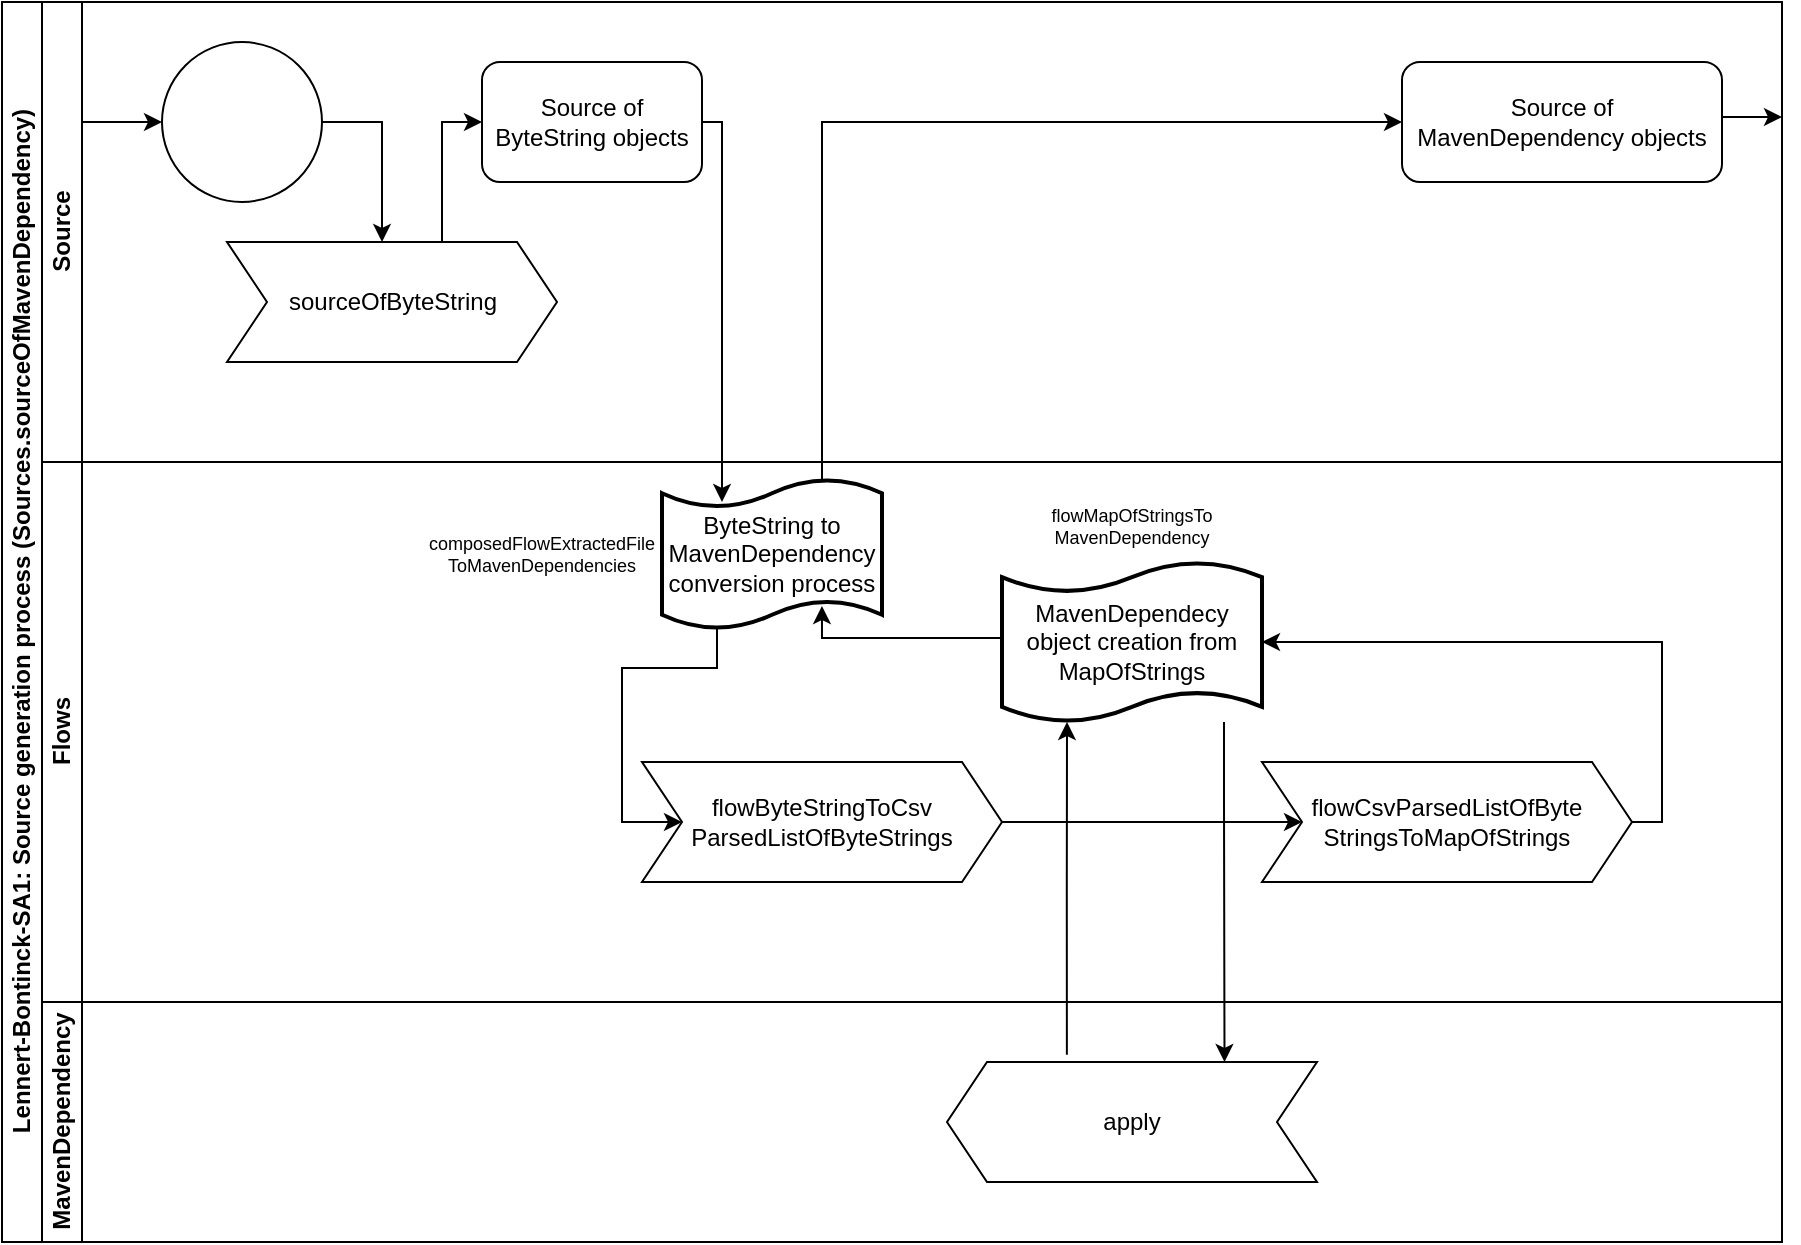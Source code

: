 <mxfile version="14.9.0" type="device"><diagram id="prtHgNgQTEPvFCAcTncT" name="Page-1"><mxGraphModel dx="2013" dy="764" grid="1" gridSize="10" guides="1" tooltips="1" connect="1" arrows="1" fold="1" page="1" pageScale="1" pageWidth="827" pageHeight="1169" math="0" shadow="0"><root><mxCell id="0"/><mxCell id="1" parent="0"/><mxCell id="dNxyNK7c78bLwvsdeMH5-19" value="Lennert-Bontinck-SA1: Source generation process (Sources.sourceOfMavenDependency)" style="swimlane;html=1;childLayout=stackLayout;resizeParent=1;resizeParentMax=0;horizontal=0;startSize=20;horizontalStack=0;" parent="1" vertex="1"><mxGeometry x="-40" y="20" width="890" height="620" as="geometry"/></mxCell><mxCell id="Zhhc4z1sWWQGj1rtmgQF-6" style="edgeStyle=orthogonalEdgeStyle;rounded=0;orthogonalLoop=1;jettySize=auto;html=1;" edge="1" parent="dNxyNK7c78bLwvsdeMH5-19" source="BxgRm24vmg1t6GPnP6DU-6"><mxGeometry relative="1" as="geometry"><mxPoint x="360" y="250" as="targetPoint"/><Array as="points"><mxPoint x="360" y="60"/></Array></mxGeometry></mxCell><mxCell id="Zhhc4z1sWWQGj1rtmgQF-7" style="edgeStyle=orthogonalEdgeStyle;rounded=0;orthogonalLoop=1;jettySize=auto;html=1;entryX=0;entryY=0.5;entryDx=0;entryDy=0;" edge="1" parent="dNxyNK7c78bLwvsdeMH5-19" source="BxgRm24vmg1t6GPnP6DU-26" target="BxgRm24vmg1t6GPnP6DU-11"><mxGeometry relative="1" as="geometry"><Array as="points"><mxPoint x="410" y="60"/></Array></mxGeometry></mxCell><mxCell id="dNxyNK7c78bLwvsdeMH5-20" value="Source" style="swimlane;html=1;startSize=20;horizontal=0;" parent="dNxyNK7c78bLwvsdeMH5-19" vertex="1"><mxGeometry x="20" width="870" height="230" as="geometry"/></mxCell><mxCell id="BxgRm24vmg1t6GPnP6DU-6" value="Source of ByteString objects" style="rounded=1;whiteSpace=wrap;html=1;" parent="dNxyNK7c78bLwvsdeMH5-20" vertex="1"><mxGeometry x="220" y="30" width="110" height="60" as="geometry"/></mxCell><mxCell id="Zhhc4z1sWWQGj1rtmgQF-57" style="edgeStyle=orthogonalEdgeStyle;rounded=0;orthogonalLoop=1;jettySize=auto;html=1;entryX=1;entryY=0.25;entryDx=0;entryDy=0;" edge="1" parent="dNxyNK7c78bLwvsdeMH5-20" source="BxgRm24vmg1t6GPnP6DU-11" target="dNxyNK7c78bLwvsdeMH5-20"><mxGeometry relative="1" as="geometry"><Array as="points"><mxPoint x="860" y="58"/></Array></mxGeometry></mxCell><mxCell id="BxgRm24vmg1t6GPnP6DU-11" value="Source of MavenDependency objects" style="rounded=1;whiteSpace=wrap;html=1;" parent="dNxyNK7c78bLwvsdeMH5-20" vertex="1"><mxGeometry x="680" y="30" width="160" height="60" as="geometry"/></mxCell><mxCell id="BxgRm24vmg1t6GPnP6DU-17" value="" style="ellipse;whiteSpace=wrap;html=1;aspect=fixed;fontSize=9;" parent="dNxyNK7c78bLwvsdeMH5-20" vertex="1"><mxGeometry x="60" y="20" width="80" height="80" as="geometry"/></mxCell><mxCell id="BxgRm24vmg1t6GPnP6DU-18" value="" style="endArrow=classic;html=1;fontSize=9;entryX=0;entryY=0.5;entryDx=0;entryDy=0;" parent="dNxyNK7c78bLwvsdeMH5-20" target="BxgRm24vmg1t6GPnP6DU-17" edge="1"><mxGeometry width="50" height="50" relative="1" as="geometry"><mxPoint x="20" y="60" as="sourcePoint"/><mxPoint x="320" y="200" as="targetPoint"/></mxGeometry></mxCell><mxCell id="BxgRm24vmg1t6GPnP6DU-24" value="&lt;br&gt;" style="text;html=1;strokeColor=none;fillColor=none;align=center;verticalAlign=middle;whiteSpace=wrap;rounded=0;fontSize=9;" parent="dNxyNK7c78bLwvsdeMH5-20" vertex="1"><mxGeometry x="155" y="190" width="40" height="20" as="geometry"/></mxCell><mxCell id="Zhhc4z1sWWQGj1rtmgQF-67" style="edgeStyle=orthogonalEdgeStyle;rounded=0;orthogonalLoop=1;jettySize=auto;html=1;entryX=0;entryY=0.5;entryDx=0;entryDy=0;" edge="1" parent="dNxyNK7c78bLwvsdeMH5-20" source="Zhhc4z1sWWQGj1rtmgQF-1" target="BxgRm24vmg1t6GPnP6DU-6"><mxGeometry relative="1" as="geometry"><Array as="points"><mxPoint x="200" y="60"/></Array></mxGeometry></mxCell><mxCell id="Zhhc4z1sWWQGj1rtmgQF-1" value="sourceOfByteString" style="shape=step;perimeter=stepPerimeter;whiteSpace=wrap;html=1;fixedSize=1;" vertex="1" parent="dNxyNK7c78bLwvsdeMH5-20"><mxGeometry x="92.5" y="120" width="165" height="60" as="geometry"/></mxCell><mxCell id="Zhhc4z1sWWQGj1rtmgQF-66" value="" style="endArrow=classic;html=1;exitX=1;exitY=0.5;exitDx=0;exitDy=0;rounded=0;" edge="1" parent="dNxyNK7c78bLwvsdeMH5-20" source="BxgRm24vmg1t6GPnP6DU-17"><mxGeometry width="50" height="50" relative="1" as="geometry"><mxPoint x="420" y="310" as="sourcePoint"/><mxPoint x="170" y="120" as="targetPoint"/><Array as="points"><mxPoint x="170" y="60"/></Array></mxGeometry></mxCell><mxCell id="dNxyNK7c78bLwvsdeMH5-22" value="Flows" style="swimlane;html=1;startSize=20;horizontal=0;" parent="dNxyNK7c78bLwvsdeMH5-19" vertex="1"><mxGeometry x="20" y="230" width="870" height="270" as="geometry"/></mxCell><mxCell id="Zhhc4z1sWWQGj1rtmgQF-10" style="edgeStyle=orthogonalEdgeStyle;rounded=0;orthogonalLoop=1;jettySize=auto;html=1;exitX=0.25;exitY=1;exitDx=0;exitDy=0;exitPerimeter=0;entryX=0;entryY=0.5;entryDx=0;entryDy=0;" edge="1" parent="dNxyNK7c78bLwvsdeMH5-22" source="BxgRm24vmg1t6GPnP6DU-26" target="Zhhc4z1sWWQGj1rtmgQF-9"><mxGeometry relative="1" as="geometry"><Array as="points"><mxPoint x="338" y="103"/><mxPoint x="290" y="103"/><mxPoint x="290" y="180"/></Array></mxGeometry></mxCell><mxCell id="BxgRm24vmg1t6GPnP6DU-26" value="ByteString to MavenDependency conversion process" style="shape=tape;whiteSpace=wrap;html=1;strokeWidth=2;size=0.19" parent="dNxyNK7c78bLwvsdeMH5-22" vertex="1"><mxGeometry x="310" y="8.5" width="110" height="75" as="geometry"/></mxCell><mxCell id="BxgRm24vmg1t6GPnP6DU-27" value="composedFlowExtractedFile&lt;br&gt;ToMavenDependencies" style="text;html=1;strokeColor=none;fillColor=none;align=center;verticalAlign=middle;whiteSpace=wrap;rounded=0;fontSize=9;" parent="dNxyNK7c78bLwvsdeMH5-22" vertex="1"><mxGeometry x="230" y="36" width="40" height="20" as="geometry"/></mxCell><mxCell id="Zhhc4z1sWWQGj1rtmgQF-12" style="edgeStyle=orthogonalEdgeStyle;rounded=0;orthogonalLoop=1;jettySize=auto;html=1;entryX=0;entryY=0.5;entryDx=0;entryDy=0;" edge="1" parent="dNxyNK7c78bLwvsdeMH5-22" source="Zhhc4z1sWWQGj1rtmgQF-9" target="Zhhc4z1sWWQGj1rtmgQF-11"><mxGeometry relative="1" as="geometry"/></mxCell><mxCell id="Zhhc4z1sWWQGj1rtmgQF-9" value="flowByteStringToCsv&lt;br&gt;ParsedListOfByteStrings" style="shape=step;perimeter=stepPerimeter;whiteSpace=wrap;html=1;fixedSize=1;" vertex="1" parent="dNxyNK7c78bLwvsdeMH5-22"><mxGeometry x="300" y="150" width="180" height="60" as="geometry"/></mxCell><mxCell id="Zhhc4z1sWWQGj1rtmgQF-55" style="edgeStyle=orthogonalEdgeStyle;rounded=0;orthogonalLoop=1;jettySize=auto;html=1;entryX=1;entryY=0.5;entryDx=0;entryDy=0;entryPerimeter=0;" edge="1" parent="dNxyNK7c78bLwvsdeMH5-22" source="Zhhc4z1sWWQGj1rtmgQF-11" target="Zhhc4z1sWWQGj1rtmgQF-51"><mxGeometry relative="1" as="geometry"><Array as="points"><mxPoint x="810" y="180"/><mxPoint x="810" y="90"/></Array></mxGeometry></mxCell><mxCell id="Zhhc4z1sWWQGj1rtmgQF-11" value="flowCsvParsedListOfByte&lt;br&gt;StringsToMapOfStrings" style="shape=step;perimeter=stepPerimeter;whiteSpace=wrap;html=1;fixedSize=1;" vertex="1" parent="dNxyNK7c78bLwvsdeMH5-22"><mxGeometry x="610" y="150" width="185" height="60" as="geometry"/></mxCell><mxCell id="Zhhc4z1sWWQGj1rtmgQF-53" style="edgeStyle=orthogonalEdgeStyle;rounded=0;orthogonalLoop=1;jettySize=auto;html=1;entryX=0.727;entryY=0.847;entryDx=0;entryDy=0;entryPerimeter=0;" edge="1" parent="dNxyNK7c78bLwvsdeMH5-22" source="Zhhc4z1sWWQGj1rtmgQF-51" target="BxgRm24vmg1t6GPnP6DU-26"><mxGeometry relative="1" as="geometry"><Array as="points"><mxPoint x="390" y="88"/></Array></mxGeometry></mxCell><mxCell id="Zhhc4z1sWWQGj1rtmgQF-51" value="MavenDependecy object creation from MapOfStrings" style="shape=tape;whiteSpace=wrap;html=1;strokeWidth=2;size=0.19" vertex="1" parent="dNxyNK7c78bLwvsdeMH5-22"><mxGeometry x="480" y="50" width="130" height="80" as="geometry"/></mxCell><mxCell id="Zhhc4z1sWWQGj1rtmgQF-54" value="flowMapOfStringsTo&lt;br&gt;MavenDependency" style="text;html=1;strokeColor=none;fillColor=none;align=center;verticalAlign=middle;whiteSpace=wrap;rounded=0;fontSize=9;" vertex="1" parent="dNxyNK7c78bLwvsdeMH5-22"><mxGeometry x="490" y="-10" width="110" height="84" as="geometry"/></mxCell><mxCell id="Zhhc4z1sWWQGj1rtmgQF-40" value="MavenDependency" style="swimlane;html=1;startSize=20;horizontal=0;" vertex="1" parent="dNxyNK7c78bLwvsdeMH5-19"><mxGeometry x="20" y="500" width="870" height="120" as="geometry"/></mxCell><mxCell id="Zhhc4z1sWWQGj1rtmgQF-58" value="" style="shape=step;perimeter=stepPerimeter;whiteSpace=wrap;html=1;fixedSize=1;rotation=-180;" vertex="1" parent="Zhhc4z1sWWQGj1rtmgQF-40"><mxGeometry x="452.5" y="30" width="185" height="60" as="geometry"/></mxCell><mxCell id="Zhhc4z1sWWQGj1rtmgQF-63" value="apply" style="text;html=1;strokeColor=none;fillColor=none;align=center;verticalAlign=middle;whiteSpace=wrap;rounded=0;" vertex="1" parent="Zhhc4z1sWWQGj1rtmgQF-40"><mxGeometry x="525" y="50" width="40" height="20" as="geometry"/></mxCell><mxCell id="Zhhc4z1sWWQGj1rtmgQF-60" style="edgeStyle=orthogonalEdgeStyle;rounded=0;orthogonalLoop=1;jettySize=auto;html=1;entryX=0.25;entryY=1;entryDx=0;entryDy=0;entryPerimeter=0;exitX=0.676;exitY=1.061;exitDx=0;exitDy=0;exitPerimeter=0;" edge="1" parent="dNxyNK7c78bLwvsdeMH5-19" source="Zhhc4z1sWWQGj1rtmgQF-58" target="Zhhc4z1sWWQGj1rtmgQF-51"><mxGeometry relative="1" as="geometry"><Array as="points"/></mxGeometry></mxCell><mxCell id="Zhhc4z1sWWQGj1rtmgQF-62" style="edgeStyle=orthogonalEdgeStyle;rounded=0;orthogonalLoop=1;jettySize=auto;html=1;entryX=0.25;entryY=1;entryDx=0;entryDy=0;" edge="1" parent="dNxyNK7c78bLwvsdeMH5-19" source="Zhhc4z1sWWQGj1rtmgQF-51" target="Zhhc4z1sWWQGj1rtmgQF-58"><mxGeometry relative="1" as="geometry"><Array as="points"><mxPoint x="611" y="400"/><mxPoint x="611" y="400"/></Array></mxGeometry></mxCell></root></mxGraphModel></diagram></mxfile>